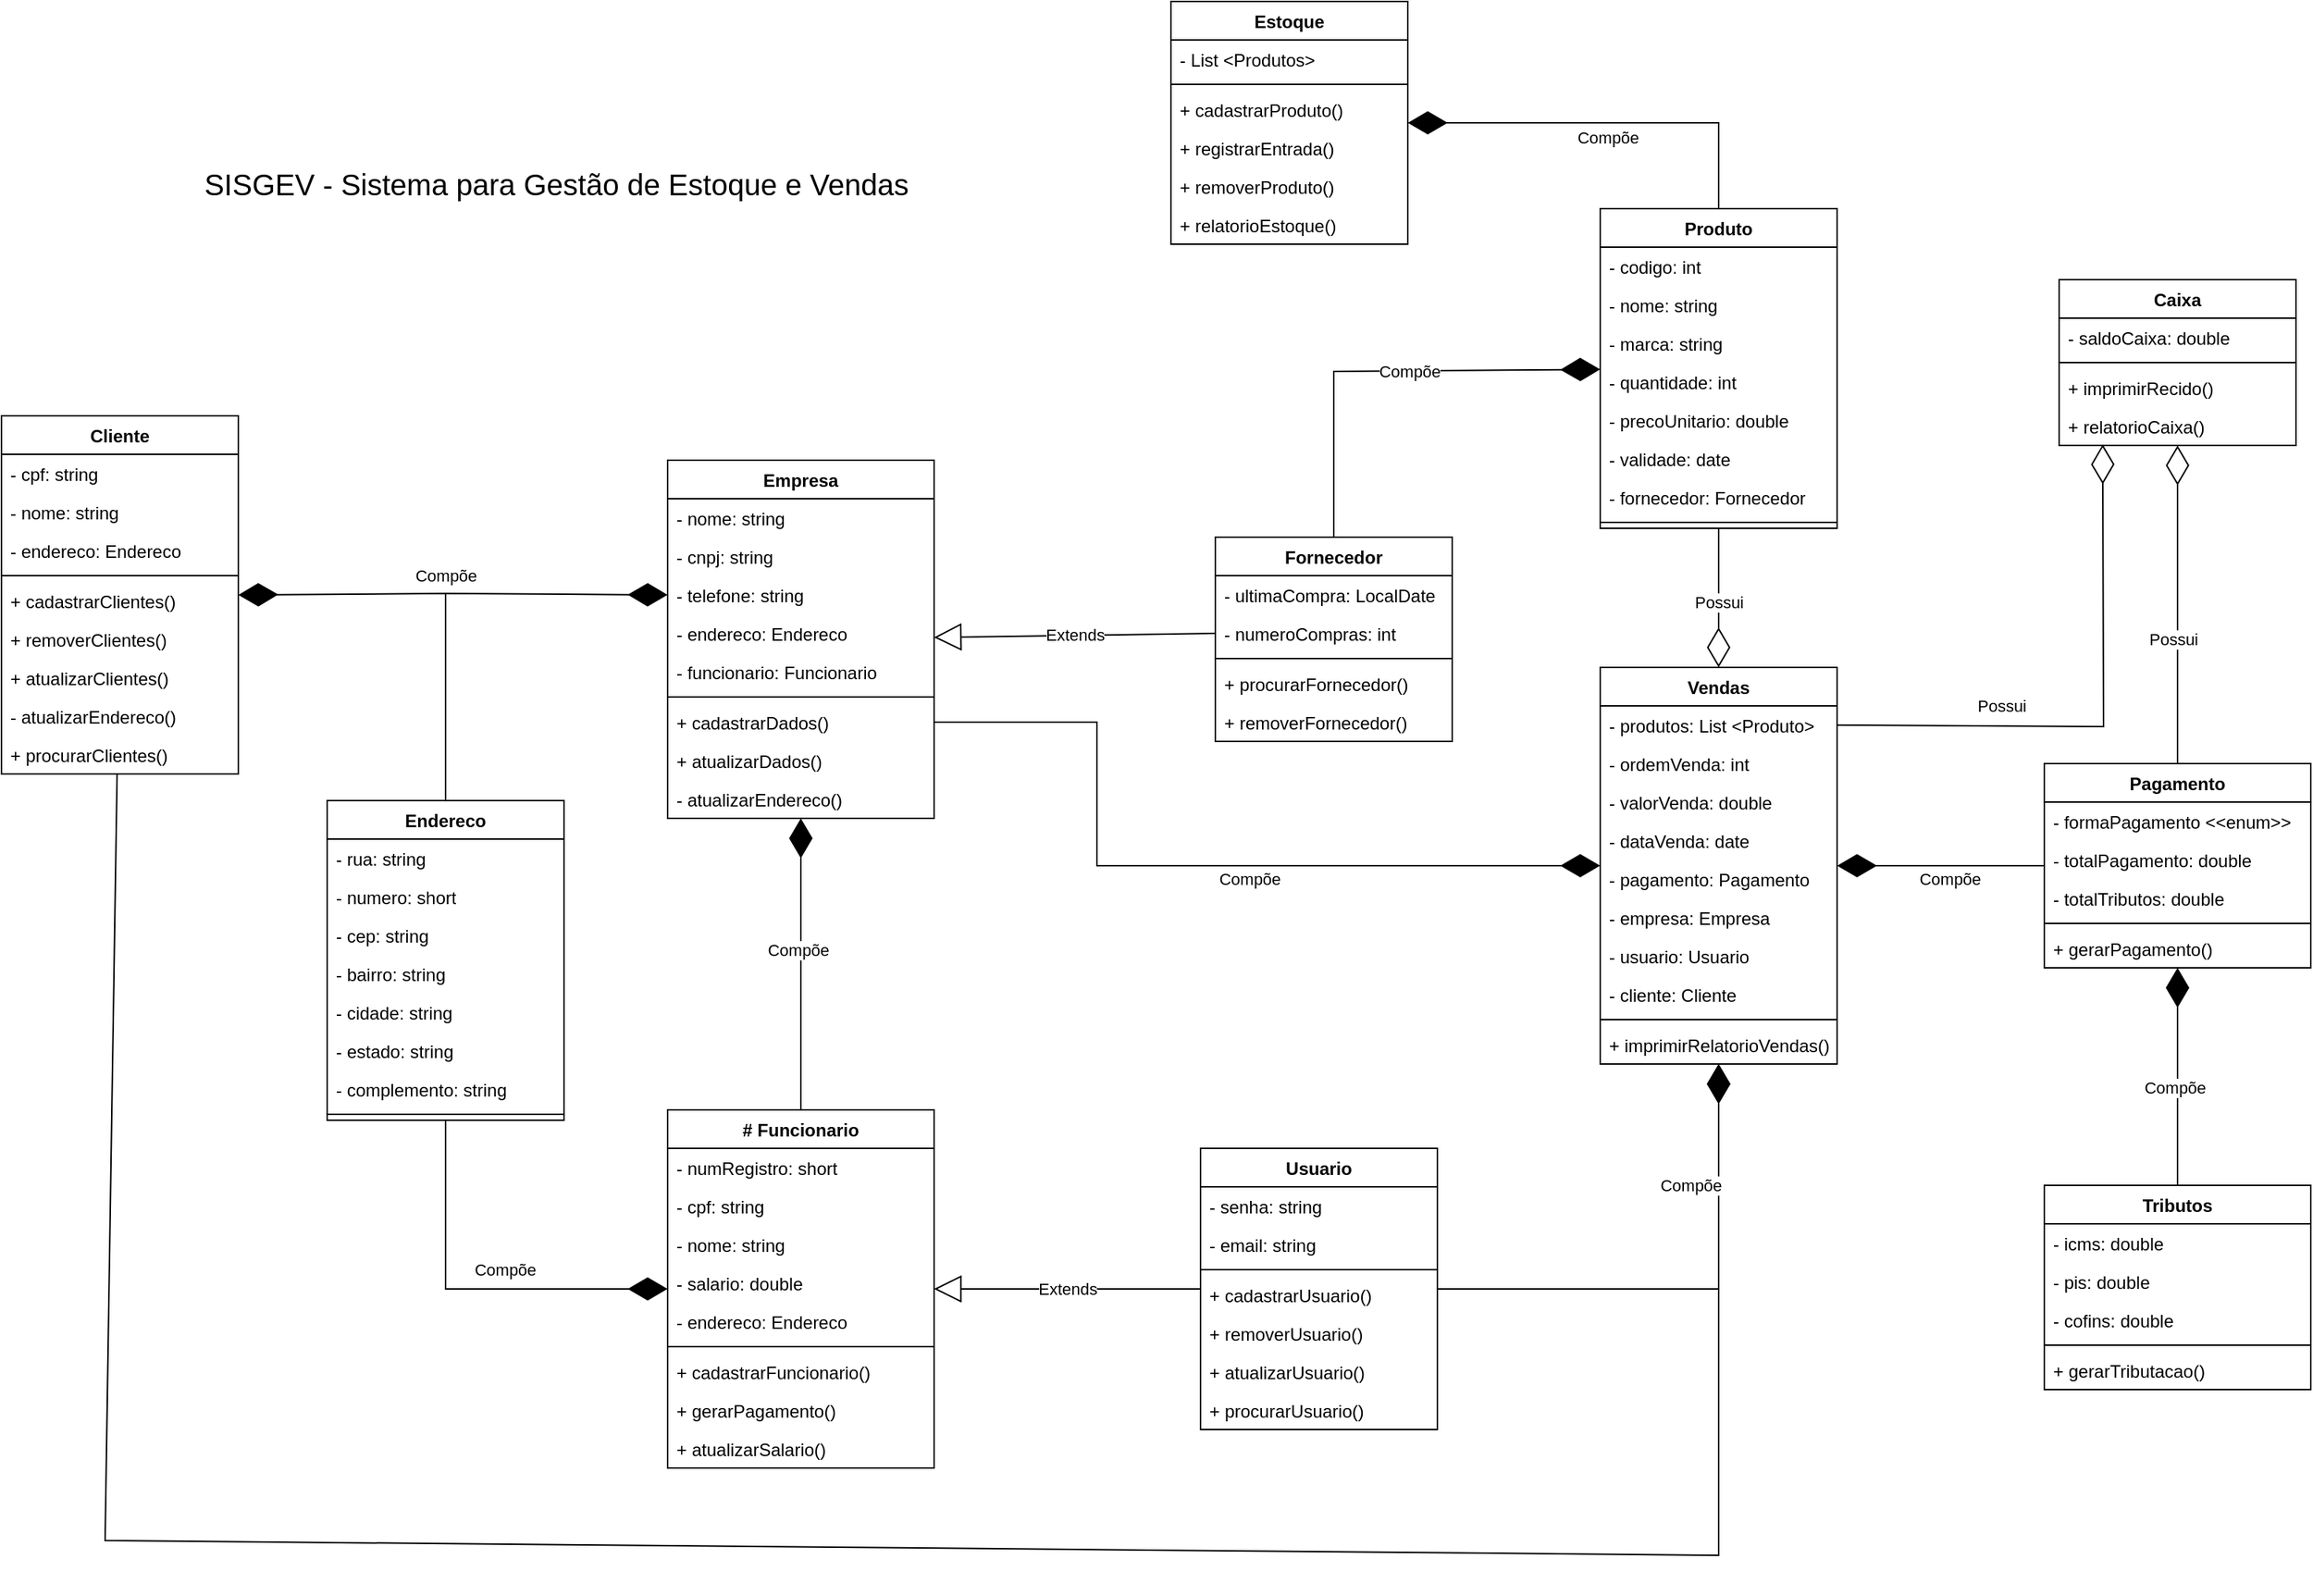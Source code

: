 <mxfile version="24.2.5" type="device">
  <diagram name="Página-1" id="ttXTV0nuph1amWZl_N1X">
    <mxGraphModel dx="2876" dy="1194" grid="1" gridSize="10" guides="1" tooltips="1" connect="1" arrows="1" fold="1" page="1" pageScale="1" pageWidth="827" pageHeight="1169" math="0" shadow="0">
      <root>
        <mxCell id="0" />
        <mxCell id="1" parent="0" />
        <mxCell id="R9EaCqI3CkqfUFcDq09_-9" value="Produto" style="swimlane;fontStyle=1;align=center;verticalAlign=top;childLayout=stackLayout;horizontal=1;startSize=26;horizontalStack=0;resizeParent=1;resizeParentMax=0;resizeLast=0;collapsible=1;marginBottom=0;whiteSpace=wrap;html=1;" parent="1" vertex="1">
          <mxGeometry x="310" y="210" width="160" height="216" as="geometry" />
        </mxCell>
        <mxCell id="R9EaCqI3CkqfUFcDq09_-10" value="- codigo: int" style="text;strokeColor=none;fillColor=none;align=left;verticalAlign=top;spacingLeft=4;spacingRight=4;overflow=hidden;rotatable=0;points=[[0,0.5],[1,0.5]];portConstraint=eastwest;whiteSpace=wrap;html=1;" parent="R9EaCqI3CkqfUFcDq09_-9" vertex="1">
          <mxGeometry y="26" width="160" height="26" as="geometry" />
        </mxCell>
        <mxCell id="R9EaCqI3CkqfUFcDq09_-13" value="- nome: string" style="text;strokeColor=none;fillColor=none;align=left;verticalAlign=top;spacingLeft=4;spacingRight=4;overflow=hidden;rotatable=0;points=[[0,0.5],[1,0.5]];portConstraint=eastwest;whiteSpace=wrap;html=1;" parent="R9EaCqI3CkqfUFcDq09_-9" vertex="1">
          <mxGeometry y="52" width="160" height="26" as="geometry" />
        </mxCell>
        <mxCell id="R9EaCqI3CkqfUFcDq09_-14" value="- marca: string" style="text;strokeColor=none;fillColor=none;align=left;verticalAlign=top;spacingLeft=4;spacingRight=4;overflow=hidden;rotatable=0;points=[[0,0.5],[1,0.5]];portConstraint=eastwest;whiteSpace=wrap;html=1;" parent="R9EaCqI3CkqfUFcDq09_-9" vertex="1">
          <mxGeometry y="78" width="160" height="26" as="geometry" />
        </mxCell>
        <mxCell id="R9EaCqI3CkqfUFcDq09_-15" value="- quantidade: int" style="text;strokeColor=none;fillColor=none;align=left;verticalAlign=top;spacingLeft=4;spacingRight=4;overflow=hidden;rotatable=0;points=[[0,0.5],[1,0.5]];portConstraint=eastwest;whiteSpace=wrap;html=1;" parent="R9EaCqI3CkqfUFcDq09_-9" vertex="1">
          <mxGeometry y="104" width="160" height="26" as="geometry" />
        </mxCell>
        <mxCell id="R9EaCqI3CkqfUFcDq09_-16" value="- precoUnitario: double" style="text;strokeColor=none;fillColor=none;align=left;verticalAlign=top;spacingLeft=4;spacingRight=4;overflow=hidden;rotatable=0;points=[[0,0.5],[1,0.5]];portConstraint=eastwest;whiteSpace=wrap;html=1;" parent="R9EaCqI3CkqfUFcDq09_-9" vertex="1">
          <mxGeometry y="130" width="160" height="26" as="geometry" />
        </mxCell>
        <mxCell id="R9EaCqI3CkqfUFcDq09_-17" value="- validade: date" style="text;strokeColor=none;fillColor=none;align=left;verticalAlign=top;spacingLeft=4;spacingRight=4;overflow=hidden;rotatable=0;points=[[0,0.5],[1,0.5]];portConstraint=eastwest;whiteSpace=wrap;html=1;" parent="R9EaCqI3CkqfUFcDq09_-9" vertex="1">
          <mxGeometry y="156" width="160" height="26" as="geometry" />
        </mxCell>
        <mxCell id="wmjHUuSEua3p-m9nZobe-53" value="- fornecedor: Fornecedor" style="text;strokeColor=none;fillColor=none;align=left;verticalAlign=top;spacingLeft=4;spacingRight=4;overflow=hidden;rotatable=0;points=[[0,0.5],[1,0.5]];portConstraint=eastwest;whiteSpace=wrap;html=1;" vertex="1" parent="R9EaCqI3CkqfUFcDq09_-9">
          <mxGeometry y="182" width="160" height="26" as="geometry" />
        </mxCell>
        <mxCell id="R9EaCqI3CkqfUFcDq09_-11" value="" style="line;strokeWidth=1;fillColor=none;align=left;verticalAlign=middle;spacingTop=-1;spacingLeft=3;spacingRight=3;rotatable=0;labelPosition=right;points=[];portConstraint=eastwest;strokeColor=inherit;" parent="R9EaCqI3CkqfUFcDq09_-9" vertex="1">
          <mxGeometry y="208" width="160" height="8" as="geometry" />
        </mxCell>
        <mxCell id="R9EaCqI3CkqfUFcDq09_-18" value="Estoque" style="swimlane;fontStyle=1;align=center;verticalAlign=top;childLayout=stackLayout;horizontal=1;startSize=26;horizontalStack=0;resizeParent=1;resizeParentMax=0;resizeLast=0;collapsible=1;marginBottom=0;whiteSpace=wrap;html=1;" parent="1" vertex="1">
          <mxGeometry x="20" y="70" width="160" height="164" as="geometry" />
        </mxCell>
        <mxCell id="R9EaCqI3CkqfUFcDq09_-19" value="- List &amp;lt;Produtos&amp;gt;" style="text;strokeColor=none;fillColor=none;align=left;verticalAlign=top;spacingLeft=4;spacingRight=4;overflow=hidden;rotatable=0;points=[[0,0.5],[1,0.5]];portConstraint=eastwest;whiteSpace=wrap;html=1;" parent="R9EaCqI3CkqfUFcDq09_-18" vertex="1">
          <mxGeometry y="26" width="160" height="26" as="geometry" />
        </mxCell>
        <mxCell id="R9EaCqI3CkqfUFcDq09_-25" value="" style="line;strokeWidth=1;fillColor=none;align=left;verticalAlign=middle;spacingTop=-1;spacingLeft=3;spacingRight=3;rotatable=0;labelPosition=right;points=[];portConstraint=eastwest;strokeColor=inherit;" parent="R9EaCqI3CkqfUFcDq09_-18" vertex="1">
          <mxGeometry y="52" width="160" height="8" as="geometry" />
        </mxCell>
        <mxCell id="R9EaCqI3CkqfUFcDq09_-26" value="+ cadastrarProduto()" style="text;strokeColor=none;fillColor=none;align=left;verticalAlign=top;spacingLeft=4;spacingRight=4;overflow=hidden;rotatable=0;points=[[0,0.5],[1,0.5]];portConstraint=eastwest;whiteSpace=wrap;html=1;" parent="R9EaCqI3CkqfUFcDq09_-18" vertex="1">
          <mxGeometry y="60" width="160" height="26" as="geometry" />
        </mxCell>
        <mxCell id="wmjHUuSEua3p-m9nZobe-50" value="+ registrarEntrada()" style="text;strokeColor=none;fillColor=none;align=left;verticalAlign=top;spacingLeft=4;spacingRight=4;overflow=hidden;rotatable=0;points=[[0,0.5],[1,0.5]];portConstraint=eastwest;whiteSpace=wrap;html=1;" vertex="1" parent="R9EaCqI3CkqfUFcDq09_-18">
          <mxGeometry y="86" width="160" height="26" as="geometry" />
        </mxCell>
        <mxCell id="R9EaCqI3CkqfUFcDq09_-28" value="+ removerProduto()" style="text;strokeColor=none;fillColor=none;align=left;verticalAlign=top;spacingLeft=4;spacingRight=4;overflow=hidden;rotatable=0;points=[[0,0.5],[1,0.5]];portConstraint=eastwest;whiteSpace=wrap;html=1;" parent="R9EaCqI3CkqfUFcDq09_-18" vertex="1">
          <mxGeometry y="112" width="160" height="26" as="geometry" />
        </mxCell>
        <mxCell id="R9EaCqI3CkqfUFcDq09_-29" value="+ relatorioEstoque()" style="text;strokeColor=none;fillColor=none;align=left;verticalAlign=top;spacingLeft=4;spacingRight=4;overflow=hidden;rotatable=0;points=[[0,0.5],[1,0.5]];portConstraint=eastwest;whiteSpace=wrap;html=1;" parent="R9EaCqI3CkqfUFcDq09_-18" vertex="1">
          <mxGeometry y="138" width="160" height="26" as="geometry" />
        </mxCell>
        <mxCell id="R9EaCqI3CkqfUFcDq09_-30" value="Vendas" style="swimlane;fontStyle=1;align=center;verticalAlign=top;childLayout=stackLayout;horizontal=1;startSize=26;horizontalStack=0;resizeParent=1;resizeParentMax=0;resizeLast=0;collapsible=1;marginBottom=0;whiteSpace=wrap;html=1;" parent="1" vertex="1">
          <mxGeometry x="310" y="520" width="160" height="268" as="geometry">
            <mxRectangle x="380" y="400" width="80" height="30" as="alternateBounds" />
          </mxGeometry>
        </mxCell>
        <mxCell id="R9EaCqI3CkqfUFcDq09_-32" value="- produtos: List &amp;lt;Produto&amp;gt;&amp;nbsp;" style="text;strokeColor=none;fillColor=none;align=left;verticalAlign=top;spacingLeft=4;spacingRight=4;overflow=hidden;rotatable=0;points=[[0,0.5],[1,0.5]];portConstraint=eastwest;whiteSpace=wrap;html=1;" parent="R9EaCqI3CkqfUFcDq09_-30" vertex="1">
          <mxGeometry y="26" width="160" height="26" as="geometry" />
        </mxCell>
        <mxCell id="R9EaCqI3CkqfUFcDq09_-33" value="- ordemVenda: int" style="text;strokeColor=none;fillColor=none;align=left;verticalAlign=top;spacingLeft=4;spacingRight=4;overflow=hidden;rotatable=0;points=[[0,0.5],[1,0.5]];portConstraint=eastwest;whiteSpace=wrap;html=1;" parent="R9EaCqI3CkqfUFcDq09_-30" vertex="1">
          <mxGeometry y="52" width="160" height="26" as="geometry" />
        </mxCell>
        <mxCell id="R9EaCqI3CkqfUFcDq09_-106" value="- valorVenda: double" style="text;strokeColor=none;fillColor=none;align=left;verticalAlign=top;spacingLeft=4;spacingRight=4;overflow=hidden;rotatable=0;points=[[0,0.5],[1,0.5]];portConstraint=eastwest;whiteSpace=wrap;html=1;" parent="R9EaCqI3CkqfUFcDq09_-30" vertex="1">
          <mxGeometry y="78" width="160" height="26" as="geometry" />
        </mxCell>
        <mxCell id="R9EaCqI3CkqfUFcDq09_-107" value="- dataVenda: date" style="text;strokeColor=none;fillColor=none;align=left;verticalAlign=top;spacingLeft=4;spacingRight=4;overflow=hidden;rotatable=0;points=[[0,0.5],[1,0.5]];portConstraint=eastwest;whiteSpace=wrap;html=1;" parent="R9EaCqI3CkqfUFcDq09_-30" vertex="1">
          <mxGeometry y="104" width="160" height="26" as="geometry" />
        </mxCell>
        <mxCell id="R9EaCqI3CkqfUFcDq09_-102" value="- pagamento: Pagamento" style="text;strokeColor=none;fillColor=none;align=left;verticalAlign=top;spacingLeft=4;spacingRight=4;overflow=hidden;rotatable=0;points=[[0,0.5],[1,0.5]];portConstraint=eastwest;whiteSpace=wrap;html=1;" parent="R9EaCqI3CkqfUFcDq09_-30" vertex="1">
          <mxGeometry y="130" width="160" height="26" as="geometry" />
        </mxCell>
        <mxCell id="R9EaCqI3CkqfUFcDq09_-103" value="- empresa: Empresa" style="text;strokeColor=none;fillColor=none;align=left;verticalAlign=top;spacingLeft=4;spacingRight=4;overflow=hidden;rotatable=0;points=[[0,0.5],[1,0.5]];portConstraint=eastwest;whiteSpace=wrap;html=1;" parent="R9EaCqI3CkqfUFcDq09_-30" vertex="1">
          <mxGeometry y="156" width="160" height="26" as="geometry" />
        </mxCell>
        <mxCell id="R9EaCqI3CkqfUFcDq09_-105" value="- usuario: Usuario" style="text;strokeColor=none;fillColor=none;align=left;verticalAlign=top;spacingLeft=4;spacingRight=4;overflow=hidden;rotatable=0;points=[[0,0.5],[1,0.5]];portConstraint=eastwest;whiteSpace=wrap;html=1;" parent="R9EaCqI3CkqfUFcDq09_-30" vertex="1">
          <mxGeometry y="182" width="160" height="26" as="geometry" />
        </mxCell>
        <mxCell id="wmjHUuSEua3p-m9nZobe-69" value="- cliente: Cliente" style="text;strokeColor=none;fillColor=none;align=left;verticalAlign=top;spacingLeft=4;spacingRight=4;overflow=hidden;rotatable=0;points=[[0,0.5],[1,0.5]];portConstraint=eastwest;whiteSpace=wrap;html=1;" vertex="1" parent="R9EaCqI3CkqfUFcDq09_-30">
          <mxGeometry y="208" width="160" height="26" as="geometry" />
        </mxCell>
        <mxCell id="R9EaCqI3CkqfUFcDq09_-37" value="" style="line;strokeWidth=1;fillColor=none;align=left;verticalAlign=middle;spacingTop=-1;spacingLeft=3;spacingRight=3;rotatable=0;labelPosition=right;points=[];portConstraint=eastwest;strokeColor=inherit;" parent="R9EaCqI3CkqfUFcDq09_-30" vertex="1">
          <mxGeometry y="234" width="160" height="8" as="geometry" />
        </mxCell>
        <mxCell id="R9EaCqI3CkqfUFcDq09_-101" value="+ imprimirRelatorioVendas()" style="text;strokeColor=none;fillColor=none;align=left;verticalAlign=top;spacingLeft=4;spacingRight=4;overflow=hidden;rotatable=0;points=[[0,0.5],[1,0.5]];portConstraint=eastwest;whiteSpace=wrap;html=1;" parent="R9EaCqI3CkqfUFcDq09_-30" vertex="1">
          <mxGeometry y="242" width="160" height="26" as="geometry" />
        </mxCell>
        <mxCell id="R9EaCqI3CkqfUFcDq09_-38" value="Usuario" style="swimlane;fontStyle=1;align=center;verticalAlign=top;childLayout=stackLayout;horizontal=1;startSize=26;horizontalStack=0;resizeParent=1;resizeParentMax=0;resizeLast=0;collapsible=1;marginBottom=0;whiteSpace=wrap;html=1;" parent="1" vertex="1">
          <mxGeometry x="40" y="845" width="160" height="190" as="geometry" />
        </mxCell>
        <mxCell id="R9EaCqI3CkqfUFcDq09_-41" value="- senha: string" style="text;strokeColor=none;fillColor=none;align=left;verticalAlign=top;spacingLeft=4;spacingRight=4;overflow=hidden;rotatable=0;points=[[0,0.5],[1,0.5]];portConstraint=eastwest;whiteSpace=wrap;html=1;" parent="R9EaCqI3CkqfUFcDq09_-38" vertex="1">
          <mxGeometry y="26" width="160" height="26" as="geometry" />
        </mxCell>
        <mxCell id="R9EaCqI3CkqfUFcDq09_-42" value="- email: string" style="text;strokeColor=none;fillColor=none;align=left;verticalAlign=top;spacingLeft=4;spacingRight=4;overflow=hidden;rotatable=0;points=[[0,0.5],[1,0.5]];portConstraint=eastwest;whiteSpace=wrap;html=1;" parent="R9EaCqI3CkqfUFcDq09_-38" vertex="1">
          <mxGeometry y="52" width="160" height="26" as="geometry" />
        </mxCell>
        <mxCell id="R9EaCqI3CkqfUFcDq09_-45" value="" style="line;strokeWidth=1;fillColor=none;align=left;verticalAlign=middle;spacingTop=-1;spacingLeft=3;spacingRight=3;rotatable=0;labelPosition=right;points=[];portConstraint=eastwest;strokeColor=inherit;" parent="R9EaCqI3CkqfUFcDq09_-38" vertex="1">
          <mxGeometry y="78" width="160" height="8" as="geometry" />
        </mxCell>
        <mxCell id="R9EaCqI3CkqfUFcDq09_-44" value="+ cadastrarUsuario()" style="text;strokeColor=none;fillColor=none;align=left;verticalAlign=top;spacingLeft=4;spacingRight=4;overflow=hidden;rotatable=0;points=[[0,0.5],[1,0.5]];portConstraint=eastwest;whiteSpace=wrap;html=1;" parent="R9EaCqI3CkqfUFcDq09_-38" vertex="1">
          <mxGeometry y="86" width="160" height="26" as="geometry" />
        </mxCell>
        <mxCell id="R9EaCqI3CkqfUFcDq09_-47" value="+ removerUsuario()" style="text;strokeColor=none;fillColor=none;align=left;verticalAlign=top;spacingLeft=4;spacingRight=4;overflow=hidden;rotatable=0;points=[[0,0.5],[1,0.5]];portConstraint=eastwest;whiteSpace=wrap;html=1;" parent="R9EaCqI3CkqfUFcDq09_-38" vertex="1">
          <mxGeometry y="112" width="160" height="26" as="geometry" />
        </mxCell>
        <mxCell id="wmjHUuSEua3p-m9nZobe-1" value="+ atualizarUsuario()" style="text;strokeColor=none;fillColor=none;align=left;verticalAlign=top;spacingLeft=4;spacingRight=4;overflow=hidden;rotatable=0;points=[[0,0.5],[1,0.5]];portConstraint=eastwest;whiteSpace=wrap;html=1;" vertex="1" parent="R9EaCqI3CkqfUFcDq09_-38">
          <mxGeometry y="138" width="160" height="26" as="geometry" />
        </mxCell>
        <mxCell id="wmjHUuSEua3p-m9nZobe-2" value="+ procurarUsuario()" style="text;strokeColor=none;fillColor=none;align=left;verticalAlign=top;spacingLeft=4;spacingRight=4;overflow=hidden;rotatable=0;points=[[0,0.5],[1,0.5]];portConstraint=eastwest;whiteSpace=wrap;html=1;" vertex="1" parent="R9EaCqI3CkqfUFcDq09_-38">
          <mxGeometry y="164" width="160" height="26" as="geometry" />
        </mxCell>
        <mxCell id="R9EaCqI3CkqfUFcDq09_-48" value="Caixa" style="swimlane;fontStyle=1;align=center;verticalAlign=top;childLayout=stackLayout;horizontal=1;startSize=26;horizontalStack=0;resizeParent=1;resizeParentMax=0;resizeLast=0;collapsible=1;marginBottom=0;whiteSpace=wrap;html=1;" parent="1" vertex="1">
          <mxGeometry x="620" y="258" width="160" height="112" as="geometry" />
        </mxCell>
        <mxCell id="R9EaCqI3CkqfUFcDq09_-49" value="- saldoCaixa: double" style="text;strokeColor=none;fillColor=none;align=left;verticalAlign=top;spacingLeft=4;spacingRight=4;overflow=hidden;rotatable=0;points=[[0,0.5],[1,0.5]];portConstraint=eastwest;whiteSpace=wrap;html=1;" parent="R9EaCqI3CkqfUFcDq09_-48" vertex="1">
          <mxGeometry y="26" width="160" height="26" as="geometry" />
        </mxCell>
        <mxCell id="R9EaCqI3CkqfUFcDq09_-53" value="" style="line;strokeWidth=1;fillColor=none;align=left;verticalAlign=middle;spacingTop=-1;spacingLeft=3;spacingRight=3;rotatable=0;labelPosition=right;points=[];portConstraint=eastwest;strokeColor=inherit;" parent="R9EaCqI3CkqfUFcDq09_-48" vertex="1">
          <mxGeometry y="52" width="160" height="8" as="geometry" />
        </mxCell>
        <mxCell id="R9EaCqI3CkqfUFcDq09_-100" value="+ imprimirRecido()" style="text;strokeColor=none;fillColor=none;align=left;verticalAlign=top;spacingLeft=4;spacingRight=4;overflow=hidden;rotatable=0;points=[[0,0.5],[1,0.5]];portConstraint=eastwest;whiteSpace=wrap;html=1;" parent="R9EaCqI3CkqfUFcDq09_-48" vertex="1">
          <mxGeometry y="60" width="160" height="26" as="geometry" />
        </mxCell>
        <mxCell id="R9EaCqI3CkqfUFcDq09_-54" value="+ relatorioCaixa()" style="text;strokeColor=none;fillColor=none;align=left;verticalAlign=top;spacingLeft=4;spacingRight=4;overflow=hidden;rotatable=0;points=[[0,0.5],[1,0.5]];portConstraint=eastwest;whiteSpace=wrap;html=1;" parent="R9EaCqI3CkqfUFcDq09_-48" vertex="1">
          <mxGeometry y="86" width="160" height="26" as="geometry" />
        </mxCell>
        <mxCell id="R9EaCqI3CkqfUFcDq09_-56" value="Empresa" style="swimlane;fontStyle=1;align=center;verticalAlign=top;childLayout=stackLayout;horizontal=1;startSize=26;horizontalStack=0;resizeParent=1;resizeParentMax=0;resizeLast=0;collapsible=1;marginBottom=0;whiteSpace=wrap;html=1;" parent="1" vertex="1">
          <mxGeometry x="-320" y="380" width="180" height="242" as="geometry" />
        </mxCell>
        <mxCell id="wmjHUuSEua3p-m9nZobe-8" value="- nome: string" style="text;strokeColor=none;fillColor=none;align=left;verticalAlign=top;spacingLeft=4;spacingRight=4;overflow=hidden;rotatable=0;points=[[0,0.5],[1,0.5]];portConstraint=eastwest;whiteSpace=wrap;html=1;" vertex="1" parent="R9EaCqI3CkqfUFcDq09_-56">
          <mxGeometry y="26" width="180" height="26" as="geometry" />
        </mxCell>
        <mxCell id="R9EaCqI3CkqfUFcDq09_-57" value="- cnpj: string" style="text;strokeColor=none;fillColor=none;align=left;verticalAlign=top;spacingLeft=4;spacingRight=4;overflow=hidden;rotatable=0;points=[[0,0.5],[1,0.5]];portConstraint=eastwest;whiteSpace=wrap;html=1;" parent="R9EaCqI3CkqfUFcDq09_-56" vertex="1">
          <mxGeometry y="52" width="180" height="26" as="geometry" />
        </mxCell>
        <mxCell id="R9EaCqI3CkqfUFcDq09_-61" value="- telefone: string" style="text;strokeColor=none;fillColor=none;align=left;verticalAlign=top;spacingLeft=4;spacingRight=4;overflow=hidden;rotatable=0;points=[[0,0.5],[1,0.5]];portConstraint=eastwest;whiteSpace=wrap;html=1;" parent="R9EaCqI3CkqfUFcDq09_-56" vertex="1">
          <mxGeometry y="78" width="180" height="26" as="geometry" />
        </mxCell>
        <mxCell id="R9EaCqI3CkqfUFcDq09_-62" value="- endereco: Endereco" style="text;strokeColor=none;fillColor=none;align=left;verticalAlign=top;spacingLeft=4;spacingRight=4;overflow=hidden;rotatable=0;points=[[0,0.5],[1,0.5]];portConstraint=eastwest;whiteSpace=wrap;html=1;" parent="R9EaCqI3CkqfUFcDq09_-56" vertex="1">
          <mxGeometry y="104" width="180" height="26" as="geometry" />
        </mxCell>
        <mxCell id="wmjHUuSEua3p-m9nZobe-41" value="- funcionario: Funcionario" style="text;strokeColor=none;fillColor=none;align=left;verticalAlign=top;spacingLeft=4;spacingRight=4;overflow=hidden;rotatable=0;points=[[0,0.5],[1,0.5]];portConstraint=eastwest;whiteSpace=wrap;html=1;" vertex="1" parent="R9EaCqI3CkqfUFcDq09_-56">
          <mxGeometry y="130" width="180" height="26" as="geometry" />
        </mxCell>
        <mxCell id="R9EaCqI3CkqfUFcDq09_-58" value="" style="line;strokeWidth=1;fillColor=none;align=left;verticalAlign=middle;spacingTop=-1;spacingLeft=3;spacingRight=3;rotatable=0;labelPosition=right;points=[];portConstraint=eastwest;strokeColor=inherit;" parent="R9EaCqI3CkqfUFcDq09_-56" vertex="1">
          <mxGeometry y="156" width="180" height="8" as="geometry" />
        </mxCell>
        <mxCell id="wmjHUuSEua3p-m9nZobe-3" value="+ cadastrarDados()" style="text;strokeColor=none;fillColor=none;align=left;verticalAlign=top;spacingLeft=4;spacingRight=4;overflow=hidden;rotatable=0;points=[[0,0.5],[1,0.5]];portConstraint=eastwest;whiteSpace=wrap;html=1;" vertex="1" parent="R9EaCqI3CkqfUFcDq09_-56">
          <mxGeometry y="164" width="180" height="26" as="geometry" />
        </mxCell>
        <mxCell id="wmjHUuSEua3p-m9nZobe-5" value="+ atualizarDados&lt;span style=&quot;background-color: initial;&quot;&gt;()&lt;/span&gt;" style="text;strokeColor=none;fillColor=none;align=left;verticalAlign=top;spacingLeft=4;spacingRight=4;overflow=hidden;rotatable=0;points=[[0,0.5],[1,0.5]];portConstraint=eastwest;whiteSpace=wrap;html=1;" vertex="1" parent="R9EaCqI3CkqfUFcDq09_-56">
          <mxGeometry y="190" width="180" height="26" as="geometry" />
        </mxCell>
        <mxCell id="wmjHUuSEua3p-m9nZobe-21" value="-&lt;span style=&quot;background-color: initial;&quot;&gt;&amp;nbsp;atualizarEndereco()&lt;/span&gt;" style="text;strokeColor=none;fillColor=none;align=left;verticalAlign=top;spacingLeft=4;spacingRight=4;overflow=hidden;rotatable=0;points=[[0,0.5],[1,0.5]];portConstraint=eastwest;whiteSpace=wrap;html=1;" vertex="1" parent="R9EaCqI3CkqfUFcDq09_-56">
          <mxGeometry y="216" width="180" height="26" as="geometry" />
        </mxCell>
        <mxCell id="R9EaCqI3CkqfUFcDq09_-60" value="&lt;div style=&quot;font-size: 20px;&quot;&gt;SISGEV - Sistema para Gestão de Estoque e Vendas&lt;/div&gt;&lt;div style=&quot;font-size: 20px;&quot;&gt;&lt;br style=&quot;font-size: 20px;&quot;&gt;&lt;/div&gt;" style="text;html=1;align=center;verticalAlign=middle;whiteSpace=wrap;rounded=0;fontSize=20;" parent="1" vertex="1">
          <mxGeometry x="-730" y="140" width="670" height="130" as="geometry" />
        </mxCell>
        <mxCell id="R9EaCqI3CkqfUFcDq09_-69" value="Endereco" style="swimlane;fontStyle=1;align=center;verticalAlign=top;childLayout=stackLayout;horizontal=1;startSize=26;horizontalStack=0;resizeParent=1;resizeParentMax=0;resizeLast=0;collapsible=1;marginBottom=0;whiteSpace=wrap;html=1;" parent="1" vertex="1">
          <mxGeometry x="-550" y="610" width="160" height="216" as="geometry">
            <mxRectangle x="380" y="400" width="80" height="30" as="alternateBounds" />
          </mxGeometry>
        </mxCell>
        <mxCell id="R9EaCqI3CkqfUFcDq09_-70" value="- rua: string&amp;nbsp;" style="text;strokeColor=none;fillColor=none;align=left;verticalAlign=top;spacingLeft=4;spacingRight=4;overflow=hidden;rotatable=0;points=[[0,0.5],[1,0.5]];portConstraint=eastwest;whiteSpace=wrap;html=1;" parent="R9EaCqI3CkqfUFcDq09_-69" vertex="1">
          <mxGeometry y="26" width="160" height="26" as="geometry" />
        </mxCell>
        <mxCell id="R9EaCqI3CkqfUFcDq09_-71" value="- numero: short" style="text;strokeColor=none;fillColor=none;align=left;verticalAlign=top;spacingLeft=4;spacingRight=4;overflow=hidden;rotatable=0;points=[[0,0.5],[1,0.5]];portConstraint=eastwest;whiteSpace=wrap;html=1;" parent="R9EaCqI3CkqfUFcDq09_-69" vertex="1">
          <mxGeometry y="52" width="160" height="26" as="geometry" />
        </mxCell>
        <mxCell id="R9EaCqI3CkqfUFcDq09_-72" value="- cep: string" style="text;strokeColor=none;fillColor=none;align=left;verticalAlign=top;spacingLeft=4;spacingRight=4;overflow=hidden;rotatable=0;points=[[0,0.5],[1,0.5]];portConstraint=eastwest;whiteSpace=wrap;html=1;" parent="R9EaCqI3CkqfUFcDq09_-69" vertex="1">
          <mxGeometry y="78" width="160" height="26" as="geometry" />
        </mxCell>
        <mxCell id="R9EaCqI3CkqfUFcDq09_-73" value="- bairro: string" style="text;strokeColor=none;fillColor=none;align=left;verticalAlign=top;spacingLeft=4;spacingRight=4;overflow=hidden;rotatable=0;points=[[0,0.5],[1,0.5]];portConstraint=eastwest;whiteSpace=wrap;html=1;" parent="R9EaCqI3CkqfUFcDq09_-69" vertex="1">
          <mxGeometry y="104" width="160" height="26" as="geometry" />
        </mxCell>
        <mxCell id="R9EaCqI3CkqfUFcDq09_-74" value="- cidade: string" style="text;strokeColor=none;fillColor=none;align=left;verticalAlign=top;spacingLeft=4;spacingRight=4;overflow=hidden;rotatable=0;points=[[0,0.5],[1,0.5]];portConstraint=eastwest;whiteSpace=wrap;html=1;" parent="R9EaCqI3CkqfUFcDq09_-69" vertex="1">
          <mxGeometry y="130" width="160" height="26" as="geometry" />
        </mxCell>
        <mxCell id="R9EaCqI3CkqfUFcDq09_-75" value="- estado: string" style="text;strokeColor=none;fillColor=none;align=left;verticalAlign=top;spacingLeft=4;spacingRight=4;overflow=hidden;rotatable=0;points=[[0,0.5],[1,0.5]];portConstraint=eastwest;whiteSpace=wrap;html=1;" parent="R9EaCqI3CkqfUFcDq09_-69" vertex="1">
          <mxGeometry y="156" width="160" height="26" as="geometry" />
        </mxCell>
        <mxCell id="R9EaCqI3CkqfUFcDq09_-77" value="- complemento: string" style="text;strokeColor=none;fillColor=none;align=left;verticalAlign=top;spacingLeft=4;spacingRight=4;overflow=hidden;rotatable=0;points=[[0,0.5],[1,0.5]];portConstraint=eastwest;whiteSpace=wrap;html=1;" parent="R9EaCqI3CkqfUFcDq09_-69" vertex="1">
          <mxGeometry y="182" width="160" height="26" as="geometry" />
        </mxCell>
        <mxCell id="R9EaCqI3CkqfUFcDq09_-76" value="" style="line;strokeWidth=1;fillColor=none;align=left;verticalAlign=middle;spacingTop=-1;spacingLeft=3;spacingRight=3;rotatable=0;labelPosition=right;points=[];portConstraint=eastwest;strokeColor=inherit;" parent="R9EaCqI3CkqfUFcDq09_-69" vertex="1">
          <mxGeometry y="208" width="160" height="8" as="geometry" />
        </mxCell>
        <mxCell id="R9EaCqI3CkqfUFcDq09_-78" value="Pagamento" style="swimlane;fontStyle=1;align=center;verticalAlign=top;childLayout=stackLayout;horizontal=1;startSize=26;horizontalStack=0;resizeParent=1;resizeParentMax=0;resizeLast=0;collapsible=1;marginBottom=0;whiteSpace=wrap;html=1;" parent="1" vertex="1">
          <mxGeometry x="610" y="585" width="180" height="138" as="geometry" />
        </mxCell>
        <mxCell id="R9EaCqI3CkqfUFcDq09_-79" value="- formaPagamento &amp;lt;&amp;lt;enum&amp;gt;&amp;gt;" style="text;strokeColor=none;fillColor=none;align=left;verticalAlign=top;spacingLeft=4;spacingRight=4;overflow=hidden;rotatable=0;points=[[0,0.5],[1,0.5]];portConstraint=eastwest;whiteSpace=wrap;html=1;" parent="R9EaCqI3CkqfUFcDq09_-78" vertex="1">
          <mxGeometry y="26" width="180" height="26" as="geometry" />
        </mxCell>
        <mxCell id="wmjHUuSEua3p-m9nZobe-61" value="- totalPagamento: double" style="text;strokeColor=none;fillColor=none;align=left;verticalAlign=top;spacingLeft=4;spacingRight=4;overflow=hidden;rotatable=0;points=[[0,0.5],[1,0.5]];portConstraint=eastwest;whiteSpace=wrap;html=1;" vertex="1" parent="R9EaCqI3CkqfUFcDq09_-78">
          <mxGeometry y="52" width="180" height="26" as="geometry" />
        </mxCell>
        <mxCell id="wmjHUuSEua3p-m9nZobe-62" value="- totalTributos: double" style="text;strokeColor=none;fillColor=none;align=left;verticalAlign=top;spacingLeft=4;spacingRight=4;overflow=hidden;rotatable=0;points=[[0,0.5],[1,0.5]];portConstraint=eastwest;whiteSpace=wrap;html=1;" vertex="1" parent="R9EaCqI3CkqfUFcDq09_-78">
          <mxGeometry y="78" width="180" height="26" as="geometry" />
        </mxCell>
        <mxCell id="R9EaCqI3CkqfUFcDq09_-80" value="" style="line;strokeWidth=1;fillColor=none;align=left;verticalAlign=middle;spacingTop=-1;spacingLeft=3;spacingRight=3;rotatable=0;labelPosition=right;points=[];portConstraint=eastwest;strokeColor=inherit;" parent="R9EaCqI3CkqfUFcDq09_-78" vertex="1">
          <mxGeometry y="104" width="180" height="8" as="geometry" />
        </mxCell>
        <mxCell id="R9EaCqI3CkqfUFcDq09_-82" value="+ gerarPagamento()" style="text;strokeColor=none;fillColor=none;align=left;verticalAlign=top;spacingLeft=4;spacingRight=4;overflow=hidden;rotatable=0;points=[[0,0.5],[1,0.5]];portConstraint=eastwest;whiteSpace=wrap;html=1;" parent="R9EaCqI3CkqfUFcDq09_-78" vertex="1">
          <mxGeometry y="112" width="180" height="26" as="geometry" />
        </mxCell>
        <mxCell id="R9EaCqI3CkqfUFcDq09_-83" value="Fornecedor" style="swimlane;fontStyle=1;align=center;verticalAlign=top;childLayout=stackLayout;horizontal=1;startSize=26;horizontalStack=0;resizeParent=1;resizeParentMax=0;resizeLast=0;collapsible=1;marginBottom=0;whiteSpace=wrap;html=1;" parent="1" vertex="1">
          <mxGeometry x="50" y="432" width="160" height="138" as="geometry" />
        </mxCell>
        <mxCell id="R9EaCqI3CkqfUFcDq09_-86" value="- ultimaCompra: LocalDate" style="text;strokeColor=none;fillColor=none;align=left;verticalAlign=top;spacingLeft=4;spacingRight=4;overflow=hidden;rotatable=0;points=[[0,0.5],[1,0.5]];portConstraint=eastwest;whiteSpace=wrap;html=1;" parent="R9EaCqI3CkqfUFcDq09_-83" vertex="1">
          <mxGeometry y="26" width="160" height="26" as="geometry" />
        </mxCell>
        <mxCell id="wmjHUuSEua3p-m9nZobe-16" value="- numeroCompras: int" style="text;strokeColor=none;fillColor=none;align=left;verticalAlign=top;spacingLeft=4;spacingRight=4;overflow=hidden;rotatable=0;points=[[0,0.5],[1,0.5]];portConstraint=eastwest;whiteSpace=wrap;html=1;" vertex="1" parent="R9EaCqI3CkqfUFcDq09_-83">
          <mxGeometry y="52" width="160" height="26" as="geometry" />
        </mxCell>
        <mxCell id="R9EaCqI3CkqfUFcDq09_-87" value="" style="line;strokeWidth=1;fillColor=none;align=left;verticalAlign=middle;spacingTop=-1;spacingLeft=3;spacingRight=3;rotatable=0;labelPosition=right;points=[];portConstraint=eastwest;strokeColor=inherit;" parent="R9EaCqI3CkqfUFcDq09_-83" vertex="1">
          <mxGeometry y="78" width="160" height="8" as="geometry" />
        </mxCell>
        <mxCell id="wmjHUuSEua3p-m9nZobe-6" value="+ procurarFornecedor()" style="text;strokeColor=none;fillColor=none;align=left;verticalAlign=top;spacingLeft=4;spacingRight=4;overflow=hidden;rotatable=0;points=[[0,0.5],[1,0.5]];portConstraint=eastwest;whiteSpace=wrap;html=1;" vertex="1" parent="R9EaCqI3CkqfUFcDq09_-83">
          <mxGeometry y="86" width="160" height="26" as="geometry" />
        </mxCell>
        <mxCell id="wmjHUuSEua3p-m9nZobe-4" value="+ removerFornecedor()" style="text;strokeColor=none;fillColor=none;align=left;verticalAlign=top;spacingLeft=4;spacingRight=4;overflow=hidden;rotatable=0;points=[[0,0.5],[1,0.5]];portConstraint=eastwest;whiteSpace=wrap;html=1;" vertex="1" parent="R9EaCqI3CkqfUFcDq09_-83">
          <mxGeometry y="112" width="160" height="26" as="geometry" />
        </mxCell>
        <mxCell id="R9EaCqI3CkqfUFcDq09_-94" value="Tributos" style="swimlane;fontStyle=1;align=center;verticalAlign=top;childLayout=stackLayout;horizontal=1;startSize=26;horizontalStack=0;resizeParent=1;resizeParentMax=0;resizeLast=0;collapsible=1;marginBottom=0;whiteSpace=wrap;html=1;" parent="1" vertex="1">
          <mxGeometry x="610" y="870" width="180" height="138" as="geometry" />
        </mxCell>
        <mxCell id="R9EaCqI3CkqfUFcDq09_-95" value="- icms: double" style="text;strokeColor=none;fillColor=none;align=left;verticalAlign=top;spacingLeft=4;spacingRight=4;overflow=hidden;rotatable=0;points=[[0,0.5],[1,0.5]];portConstraint=eastwest;whiteSpace=wrap;html=1;" parent="R9EaCqI3CkqfUFcDq09_-94" vertex="1">
          <mxGeometry y="26" width="180" height="26" as="geometry" />
        </mxCell>
        <mxCell id="R9EaCqI3CkqfUFcDq09_-98" value="- pis: double" style="text;strokeColor=none;fillColor=none;align=left;verticalAlign=top;spacingLeft=4;spacingRight=4;overflow=hidden;rotatable=0;points=[[0,0.5],[1,0.5]];portConstraint=eastwest;whiteSpace=wrap;html=1;" parent="R9EaCqI3CkqfUFcDq09_-94" vertex="1">
          <mxGeometry y="52" width="180" height="26" as="geometry" />
        </mxCell>
        <mxCell id="R9EaCqI3CkqfUFcDq09_-99" value="- cofins: double" style="text;strokeColor=none;fillColor=none;align=left;verticalAlign=top;spacingLeft=4;spacingRight=4;overflow=hidden;rotatable=0;points=[[0,0.5],[1,0.5]];portConstraint=eastwest;whiteSpace=wrap;html=1;" parent="R9EaCqI3CkqfUFcDq09_-94" vertex="1">
          <mxGeometry y="78" width="180" height="26" as="geometry" />
        </mxCell>
        <mxCell id="R9EaCqI3CkqfUFcDq09_-96" value="" style="line;strokeWidth=1;fillColor=none;align=left;verticalAlign=middle;spacingTop=-1;spacingLeft=3;spacingRight=3;rotatable=0;labelPosition=right;points=[];portConstraint=eastwest;strokeColor=inherit;" parent="R9EaCqI3CkqfUFcDq09_-94" vertex="1">
          <mxGeometry y="104" width="180" height="8" as="geometry" />
        </mxCell>
        <mxCell id="R9EaCqI3CkqfUFcDq09_-97" value="+ gerarTributacao()" style="text;strokeColor=none;fillColor=none;align=left;verticalAlign=top;spacingLeft=4;spacingRight=4;overflow=hidden;rotatable=0;points=[[0,0.5],[1,0.5]];portConstraint=eastwest;whiteSpace=wrap;html=1;" parent="R9EaCqI3CkqfUFcDq09_-94" vertex="1">
          <mxGeometry y="112" width="180" height="26" as="geometry" />
        </mxCell>
        <mxCell id="R9EaCqI3CkqfUFcDq09_-108" value="Cliente" style="swimlane;fontStyle=1;align=center;verticalAlign=top;childLayout=stackLayout;horizontal=1;startSize=26;horizontalStack=0;resizeParent=1;resizeParentMax=0;resizeLast=0;collapsible=1;marginBottom=0;whiteSpace=wrap;html=1;" parent="1" vertex="1">
          <mxGeometry x="-770" y="350" width="160" height="242" as="geometry" />
        </mxCell>
        <mxCell id="R9EaCqI3CkqfUFcDq09_-109" value="- cpf: string" style="text;strokeColor=none;fillColor=none;align=left;verticalAlign=top;spacingLeft=4;spacingRight=4;overflow=hidden;rotatable=0;points=[[0,0.5],[1,0.5]];portConstraint=eastwest;whiteSpace=wrap;html=1;" parent="R9EaCqI3CkqfUFcDq09_-108" vertex="1">
          <mxGeometry y="26" width="160" height="26" as="geometry" />
        </mxCell>
        <mxCell id="R9EaCqI3CkqfUFcDq09_-110" value="- nome: string" style="text;strokeColor=none;fillColor=none;align=left;verticalAlign=top;spacingLeft=4;spacingRight=4;overflow=hidden;rotatable=0;points=[[0,0.5],[1,0.5]];portConstraint=eastwest;whiteSpace=wrap;html=1;" parent="R9EaCqI3CkqfUFcDq09_-108" vertex="1">
          <mxGeometry y="52" width="160" height="26" as="geometry" />
        </mxCell>
        <mxCell id="R9EaCqI3CkqfUFcDq09_-112" value="- endereco: Endereco" style="text;strokeColor=none;fillColor=none;align=left;verticalAlign=top;spacingLeft=4;spacingRight=4;overflow=hidden;rotatable=0;points=[[0,0.5],[1,0.5]];portConstraint=eastwest;whiteSpace=wrap;html=1;" parent="R9EaCqI3CkqfUFcDq09_-108" vertex="1">
          <mxGeometry y="78" width="160" height="26" as="geometry" />
        </mxCell>
        <mxCell id="R9EaCqI3CkqfUFcDq09_-115" value="" style="line;strokeWidth=1;fillColor=none;align=left;verticalAlign=middle;spacingTop=-1;spacingLeft=3;spacingRight=3;rotatable=0;labelPosition=right;points=[];portConstraint=eastwest;strokeColor=inherit;" parent="R9EaCqI3CkqfUFcDq09_-108" vertex="1">
          <mxGeometry y="104" width="160" height="8" as="geometry" />
        </mxCell>
        <mxCell id="R9EaCqI3CkqfUFcDq09_-116" value="+ cadastrarClientes()" style="text;strokeColor=none;fillColor=none;align=left;verticalAlign=top;spacingLeft=4;spacingRight=4;overflow=hidden;rotatable=0;points=[[0,0.5],[1,0.5]];portConstraint=eastwest;whiteSpace=wrap;html=1;" parent="R9EaCqI3CkqfUFcDq09_-108" vertex="1">
          <mxGeometry y="112" width="160" height="26" as="geometry" />
        </mxCell>
        <mxCell id="wmjHUuSEua3p-m9nZobe-17" value="+ removerClientes()" style="text;strokeColor=none;fillColor=none;align=left;verticalAlign=top;spacingLeft=4;spacingRight=4;overflow=hidden;rotatable=0;points=[[0,0.5],[1,0.5]];portConstraint=eastwest;whiteSpace=wrap;html=1;" vertex="1" parent="R9EaCqI3CkqfUFcDq09_-108">
          <mxGeometry y="138" width="160" height="26" as="geometry" />
        </mxCell>
        <mxCell id="wmjHUuSEua3p-m9nZobe-18" value="+ atualizarClientes()" style="text;strokeColor=none;fillColor=none;align=left;verticalAlign=top;spacingLeft=4;spacingRight=4;overflow=hidden;rotatable=0;points=[[0,0.5],[1,0.5]];portConstraint=eastwest;whiteSpace=wrap;html=1;" vertex="1" parent="R9EaCqI3CkqfUFcDq09_-108">
          <mxGeometry y="164" width="160" height="26" as="geometry" />
        </mxCell>
        <mxCell id="wmjHUuSEua3p-m9nZobe-20" value="- atualizarEndereco()" style="text;strokeColor=none;fillColor=none;align=left;verticalAlign=top;spacingLeft=4;spacingRight=4;overflow=hidden;rotatable=0;points=[[0,0.5],[1,0.5]];portConstraint=eastwest;whiteSpace=wrap;html=1;" vertex="1" parent="R9EaCqI3CkqfUFcDq09_-108">
          <mxGeometry y="190" width="160" height="26" as="geometry" />
        </mxCell>
        <mxCell id="wmjHUuSEua3p-m9nZobe-19" value="+ procurarClientes()" style="text;strokeColor=none;fillColor=none;align=left;verticalAlign=top;spacingLeft=4;spacingRight=4;overflow=hidden;rotatable=0;points=[[0,0.5],[1,0.5]];portConstraint=eastwest;whiteSpace=wrap;html=1;" vertex="1" parent="R9EaCqI3CkqfUFcDq09_-108">
          <mxGeometry y="216" width="160" height="26" as="geometry" />
        </mxCell>
        <mxCell id="wmjHUuSEua3p-m9nZobe-11" value="" style="endArrow=diamondThin;endFill=1;endSize=24;html=1;rounded=0;entryX=0;entryY=0.5;entryDx=0;entryDy=0;exitX=0.5;exitY=0;exitDx=0;exitDy=0;" edge="1" parent="1" source="R9EaCqI3CkqfUFcDq09_-69" target="R9EaCqI3CkqfUFcDq09_-61">
          <mxGeometry width="160" relative="1" as="geometry">
            <mxPoint x="-530" y="514" as="sourcePoint" />
            <mxPoint x="-370" y="514" as="targetPoint" />
            <Array as="points">
              <mxPoint x="-470" y="470" />
            </Array>
          </mxGeometry>
        </mxCell>
        <mxCell id="wmjHUuSEua3p-m9nZobe-12" value="Compõe" style="edgeLabel;html=1;align=center;verticalAlign=middle;resizable=0;points=[];" vertex="1" connectable="0" parent="wmjHUuSEua3p-m9nZobe-11">
          <mxGeometry x="-0.022" relative="1" as="geometry">
            <mxPoint x="-2" y="-12" as="offset" />
          </mxGeometry>
        </mxCell>
        <mxCell id="wmjHUuSEua3p-m9nZobe-14" value="" style="endArrow=diamondThin;endFill=1;endSize=24;html=1;rounded=0;entryX=1;entryY=0.5;entryDx=0;entryDy=0;exitX=0.5;exitY=0;exitDx=0;exitDy=0;" edge="1" parent="1" source="R9EaCqI3CkqfUFcDq09_-69" target="R9EaCqI3CkqfUFcDq09_-108">
          <mxGeometry width="160" relative="1" as="geometry">
            <mxPoint x="-460" y="671" as="sourcePoint" />
            <mxPoint x="-310" y="481" as="targetPoint" />
            <Array as="points">
              <mxPoint x="-470" y="470" />
            </Array>
          </mxGeometry>
        </mxCell>
        <mxCell id="wmjHUuSEua3p-m9nZobe-15" value="&lt;div&gt;&lt;br&gt;&lt;/div&gt;&lt;div&gt;&lt;br&gt;&lt;/div&gt;" style="edgeLabel;html=1;align=center;verticalAlign=middle;resizable=0;points=[];" vertex="1" connectable="0" parent="wmjHUuSEua3p-m9nZobe-14">
          <mxGeometry x="-0.022" relative="1" as="geometry">
            <mxPoint as="offset" />
          </mxGeometry>
        </mxCell>
        <mxCell id="wmjHUuSEua3p-m9nZobe-10" value="Extends" style="endArrow=block;endSize=16;endFill=0;html=1;rounded=0;exitX=0;exitY=0.5;exitDx=0;exitDy=0;" edge="1" parent="1" source="wmjHUuSEua3p-m9nZobe-16" target="R9EaCqI3CkqfUFcDq09_-56">
          <mxGeometry width="160" relative="1" as="geometry">
            <mxPoint x="-240" y="609" as="sourcePoint" />
            <mxPoint x="-220" y="620" as="targetPoint" />
          </mxGeometry>
        </mxCell>
        <mxCell id="wmjHUuSEua3p-m9nZobe-23" value="# Funcionario" style="swimlane;fontStyle=1;align=center;verticalAlign=top;childLayout=stackLayout;horizontal=1;startSize=26;horizontalStack=0;resizeParent=1;resizeParentMax=0;resizeLast=0;collapsible=1;marginBottom=0;whiteSpace=wrap;html=1;" vertex="1" parent="1">
          <mxGeometry x="-320" y="819" width="180" height="242" as="geometry">
            <mxRectangle x="40" y="398" width="100" height="30" as="alternateBounds" />
          </mxGeometry>
        </mxCell>
        <mxCell id="R9EaCqI3CkqfUFcDq09_-39" value="- numRegistro: short" style="text;strokeColor=none;fillColor=none;align=left;verticalAlign=top;spacingLeft=4;spacingRight=4;overflow=hidden;rotatable=0;points=[[0,0.5],[1,0.5]];portConstraint=eastwest;whiteSpace=wrap;html=1;" parent="wmjHUuSEua3p-m9nZobe-23" vertex="1">
          <mxGeometry y="26" width="180" height="26" as="geometry" />
        </mxCell>
        <mxCell id="wmjHUuSEua3p-m9nZobe-31" value="- cpf: string" style="text;strokeColor=none;fillColor=none;align=left;verticalAlign=top;spacingLeft=4;spacingRight=4;overflow=hidden;rotatable=0;points=[[0,0.5],[1,0.5]];portConstraint=eastwest;whiteSpace=wrap;html=1;" vertex="1" parent="wmjHUuSEua3p-m9nZobe-23">
          <mxGeometry y="52" width="180" height="26" as="geometry" />
        </mxCell>
        <mxCell id="wmjHUuSEua3p-m9nZobe-24" value="- nome: string" style="text;strokeColor=none;fillColor=none;align=left;verticalAlign=top;spacingLeft=4;spacingRight=4;overflow=hidden;rotatable=0;points=[[0,0.5],[1,0.5]];portConstraint=eastwest;whiteSpace=wrap;html=1;" vertex="1" parent="wmjHUuSEua3p-m9nZobe-23">
          <mxGeometry y="78" width="180" height="26" as="geometry" />
        </mxCell>
        <mxCell id="wmjHUuSEua3p-m9nZobe-49" value="- salario: double" style="text;strokeColor=none;fillColor=none;align=left;verticalAlign=top;spacingLeft=4;spacingRight=4;overflow=hidden;rotatable=0;points=[[0,0.5],[1,0.5]];portConstraint=eastwest;whiteSpace=wrap;html=1;" vertex="1" parent="wmjHUuSEua3p-m9nZobe-23">
          <mxGeometry y="104" width="180" height="26" as="geometry" />
        </mxCell>
        <mxCell id="wmjHUuSEua3p-m9nZobe-32" value="- endereco: Endereco" style="text;strokeColor=none;fillColor=none;align=left;verticalAlign=top;spacingLeft=4;spacingRight=4;overflow=hidden;rotatable=0;points=[[0,0.5],[1,0.5]];portConstraint=eastwest;whiteSpace=wrap;html=1;" vertex="1" parent="wmjHUuSEua3p-m9nZobe-23">
          <mxGeometry y="130" width="180" height="26" as="geometry" />
        </mxCell>
        <mxCell id="wmjHUuSEua3p-m9nZobe-25" value="" style="line;strokeWidth=1;fillColor=none;align=left;verticalAlign=middle;spacingTop=-1;spacingLeft=3;spacingRight=3;rotatable=0;labelPosition=right;points=[];portConstraint=eastwest;strokeColor=inherit;" vertex="1" parent="wmjHUuSEua3p-m9nZobe-23">
          <mxGeometry y="156" width="180" height="8" as="geometry" />
        </mxCell>
        <mxCell id="wmjHUuSEua3p-m9nZobe-26" value="+ cadastrarFuncionario()" style="text;strokeColor=none;fillColor=none;align=left;verticalAlign=top;spacingLeft=4;spacingRight=4;overflow=hidden;rotatable=0;points=[[0,0.5],[1,0.5]];portConstraint=eastwest;whiteSpace=wrap;html=1;" vertex="1" parent="wmjHUuSEua3p-m9nZobe-23">
          <mxGeometry y="164" width="180" height="26" as="geometry" />
        </mxCell>
        <mxCell id="wmjHUuSEua3p-m9nZobe-47" value="+ gerarPagamento()" style="text;strokeColor=none;fillColor=none;align=left;verticalAlign=top;spacingLeft=4;spacingRight=4;overflow=hidden;rotatable=0;points=[[0,0.5],[1,0.5]];portConstraint=eastwest;whiteSpace=wrap;html=1;" vertex="1" parent="wmjHUuSEua3p-m9nZobe-23">
          <mxGeometry y="190" width="180" height="26" as="geometry" />
        </mxCell>
        <mxCell id="wmjHUuSEua3p-m9nZobe-48" value="+ atualizarSalario()" style="text;strokeColor=none;fillColor=none;align=left;verticalAlign=top;spacingLeft=4;spacingRight=4;overflow=hidden;rotatable=0;points=[[0,0.5],[1,0.5]];portConstraint=eastwest;whiteSpace=wrap;html=1;" vertex="1" parent="wmjHUuSEua3p-m9nZobe-23">
          <mxGeometry y="216" width="180" height="26" as="geometry" />
        </mxCell>
        <mxCell id="wmjHUuSEua3p-m9nZobe-28" value="Extends" style="endArrow=block;endSize=16;endFill=0;html=1;rounded=0;" edge="1" parent="1" source="R9EaCqI3CkqfUFcDq09_-38" target="wmjHUuSEua3p-m9nZobe-23">
          <mxGeometry width="160" relative="1" as="geometry">
            <mxPoint x="279.71" y="837" as="sourcePoint" />
            <mxPoint x="120" y="673" as="targetPoint" />
          </mxGeometry>
        </mxCell>
        <mxCell id="wmjHUuSEua3p-m9nZobe-42" value="" style="endArrow=diamondThin;endFill=1;endSize=24;html=1;rounded=0;exitX=0.5;exitY=0;exitDx=0;exitDy=0;" edge="1" parent="1" source="wmjHUuSEua3p-m9nZobe-23" target="R9EaCqI3CkqfUFcDq09_-56">
          <mxGeometry width="160" relative="1" as="geometry">
            <mxPoint x="-460" y="620" as="sourcePoint" />
            <mxPoint x="-310" y="481" as="targetPoint" />
            <Array as="points" />
          </mxGeometry>
        </mxCell>
        <mxCell id="wmjHUuSEua3p-m9nZobe-43" value="Compõe" style="edgeLabel;html=1;align=center;verticalAlign=middle;resizable=0;points=[];" vertex="1" connectable="0" parent="wmjHUuSEua3p-m9nZobe-42">
          <mxGeometry x="-0.022" relative="1" as="geometry">
            <mxPoint x="-2" y="-12" as="offset" />
          </mxGeometry>
        </mxCell>
        <mxCell id="wmjHUuSEua3p-m9nZobe-45" value="" style="endArrow=diamondThin;endFill=1;endSize=24;html=1;rounded=0;" edge="1" parent="1" source="R9EaCqI3CkqfUFcDq09_-69" target="wmjHUuSEua3p-m9nZobe-23">
          <mxGeometry width="160" relative="1" as="geometry">
            <mxPoint x="-580" y="1060" as="sourcePoint" />
            <mxPoint x="-430" y="921" as="targetPoint" />
            <Array as="points">
              <mxPoint x="-470" y="940" />
            </Array>
          </mxGeometry>
        </mxCell>
        <mxCell id="wmjHUuSEua3p-m9nZobe-46" value="Compõe" style="edgeLabel;html=1;align=center;verticalAlign=middle;resizable=0;points=[];" vertex="1" connectable="0" parent="wmjHUuSEua3p-m9nZobe-45">
          <mxGeometry x="-0.022" relative="1" as="geometry">
            <mxPoint x="25" y="-13" as="offset" />
          </mxGeometry>
        </mxCell>
        <mxCell id="wmjHUuSEua3p-m9nZobe-54" value="" style="endArrow=diamondThin;endFill=1;endSize=24;html=1;rounded=0;" edge="1" parent="1" source="R9EaCqI3CkqfUFcDq09_-83" target="R9EaCqI3CkqfUFcDq09_-9">
          <mxGeometry width="160" relative="1" as="geometry">
            <mxPoint x="210" y="380" as="sourcePoint" />
            <mxPoint x="320" y="432" as="targetPoint" />
            <Array as="points">
              <mxPoint x="130" y="320" />
            </Array>
          </mxGeometry>
        </mxCell>
        <mxCell id="wmjHUuSEua3p-m9nZobe-55" value="Compõe" style="edgeLabel;html=1;align=center;verticalAlign=middle;resizable=0;points=[];" vertex="1" connectable="0" parent="wmjHUuSEua3p-m9nZobe-54">
          <mxGeometry x="-0.022" relative="1" as="geometry">
            <mxPoint x="20" as="offset" />
          </mxGeometry>
        </mxCell>
        <mxCell id="wmjHUuSEua3p-m9nZobe-57" value="" style="endArrow=diamondThin;endFill=1;endSize=24;html=1;rounded=0;" edge="1" parent="1" source="R9EaCqI3CkqfUFcDq09_-9" target="R9EaCqI3CkqfUFcDq09_-18">
          <mxGeometry width="160" relative="1" as="geometry">
            <mxPoint x="270" y="173" as="sourcePoint" />
            <mxPoint x="450" y="60" as="targetPoint" />
            <Array as="points">
              <mxPoint x="390" y="152" />
            </Array>
          </mxGeometry>
        </mxCell>
        <mxCell id="wmjHUuSEua3p-m9nZobe-58" value="Compõe" style="edgeLabel;html=1;align=center;verticalAlign=middle;resizable=0;points=[];" vertex="1" connectable="0" parent="wmjHUuSEua3p-m9nZobe-57">
          <mxGeometry x="-0.022" relative="1" as="geometry">
            <mxPoint x="-2" y="10" as="offset" />
          </mxGeometry>
        </mxCell>
        <mxCell id="wmjHUuSEua3p-m9nZobe-59" value="" style="endArrow=diamondThin;endFill=0;endSize=24;html=1;rounded=0;" edge="1" parent="1" source="R9EaCqI3CkqfUFcDq09_-9" target="R9EaCqI3CkqfUFcDq09_-30">
          <mxGeometry width="160" relative="1" as="geometry">
            <mxPoint x="334" y="550" as="sourcePoint" />
            <mxPoint x="494" y="550" as="targetPoint" />
          </mxGeometry>
        </mxCell>
        <mxCell id="wmjHUuSEua3p-m9nZobe-60" value="Possui" style="edgeLabel;html=1;align=center;verticalAlign=middle;resizable=0;points=[];" vertex="1" connectable="0" parent="wmjHUuSEua3p-m9nZobe-59">
          <mxGeometry x="-0.289" y="2" relative="1" as="geometry">
            <mxPoint x="-2" y="16" as="offset" />
          </mxGeometry>
        </mxCell>
        <mxCell id="wmjHUuSEua3p-m9nZobe-63" value="" style="endArrow=diamondThin;endFill=1;endSize=24;html=1;rounded=0;" edge="1" parent="1" source="R9EaCqI3CkqfUFcDq09_-94" target="R9EaCqI3CkqfUFcDq09_-78">
          <mxGeometry width="160" relative="1" as="geometry">
            <mxPoint x="560" y="826" as="sourcePoint" />
            <mxPoint x="560" y="595" as="targetPoint" />
            <Array as="points" />
          </mxGeometry>
        </mxCell>
        <mxCell id="wmjHUuSEua3p-m9nZobe-64" value="Compõe" style="edgeLabel;html=1;align=center;verticalAlign=middle;resizable=0;points=[];" vertex="1" connectable="0" parent="wmjHUuSEua3p-m9nZobe-63">
          <mxGeometry x="-0.022" relative="1" as="geometry">
            <mxPoint x="-2" y="6" as="offset" />
          </mxGeometry>
        </mxCell>
        <mxCell id="wmjHUuSEua3p-m9nZobe-67" value="" style="endArrow=diamondThin;endFill=0;endSize=24;html=1;rounded=0;" edge="1" parent="1" source="R9EaCqI3CkqfUFcDq09_-78" target="R9EaCqI3CkqfUFcDq09_-48">
          <mxGeometry width="160" relative="1" as="geometry">
            <mxPoint x="510" y="530" as="sourcePoint" />
            <mxPoint x="650" y="532" as="targetPoint" />
          </mxGeometry>
        </mxCell>
        <mxCell id="wmjHUuSEua3p-m9nZobe-68" value="Possui" style="edgeLabel;html=1;align=center;verticalAlign=middle;resizable=0;points=[];" vertex="1" connectable="0" parent="wmjHUuSEua3p-m9nZobe-67">
          <mxGeometry x="-0.289" y="2" relative="1" as="geometry">
            <mxPoint x="-1" y="-8" as="offset" />
          </mxGeometry>
        </mxCell>
        <mxCell id="wmjHUuSEua3p-m9nZobe-70" value="" style="endArrow=diamondThin;endFill=1;endSize=24;html=1;rounded=0;" edge="1" parent="1" source="R9EaCqI3CkqfUFcDq09_-108" target="R9EaCqI3CkqfUFcDq09_-30">
          <mxGeometry width="160" relative="1" as="geometry">
            <mxPoint x="-570" y="1030" as="sourcePoint" />
            <mxPoint x="-710" y="891" as="targetPoint" />
            <Array as="points">
              <mxPoint x="-700" y="1110" />
              <mxPoint x="390" y="1120" />
            </Array>
          </mxGeometry>
        </mxCell>
        <mxCell id="wmjHUuSEua3p-m9nZobe-71" value="&lt;div&gt;&lt;br&gt;&lt;/div&gt;&lt;div&gt;&lt;br&gt;&lt;/div&gt;" style="edgeLabel;html=1;align=center;verticalAlign=middle;resizable=0;points=[];" vertex="1" connectable="0" parent="wmjHUuSEua3p-m9nZobe-70">
          <mxGeometry x="-0.022" relative="1" as="geometry">
            <mxPoint y="-34" as="offset" />
          </mxGeometry>
        </mxCell>
        <mxCell id="wmjHUuSEua3p-m9nZobe-72" value="" style="endArrow=diamondThin;endFill=1;endSize=24;html=1;rounded=0;exitX=1;exitY=0.5;exitDx=0;exitDy=0;" edge="1" parent="1" source="wmjHUuSEua3p-m9nZobe-3" target="R9EaCqI3CkqfUFcDq09_-30">
          <mxGeometry width="160" relative="1" as="geometry">
            <mxPoint x="200" y="857" as="sourcePoint" />
            <mxPoint x="200" y="660" as="targetPoint" />
            <Array as="points">
              <mxPoint x="-30" y="557" />
              <mxPoint x="-30" y="654" />
            </Array>
          </mxGeometry>
        </mxCell>
        <mxCell id="wmjHUuSEua3p-m9nZobe-73" value="Compõe" style="edgeLabel;html=1;align=center;verticalAlign=middle;resizable=0;points=[];" vertex="1" connectable="0" parent="wmjHUuSEua3p-m9nZobe-72">
          <mxGeometry x="-0.022" relative="1" as="geometry">
            <mxPoint x="42" y="9" as="offset" />
          </mxGeometry>
        </mxCell>
        <mxCell id="wmjHUuSEua3p-m9nZobe-75" value="" style="endArrow=diamondThin;endFill=1;endSize=24;html=1;rounded=0;" edge="1" parent="1" source="R9EaCqI3CkqfUFcDq09_-38" target="R9EaCqI3CkqfUFcDq09_-30">
          <mxGeometry width="160" relative="1" as="geometry">
            <mxPoint x="270" y="977" as="sourcePoint" />
            <mxPoint x="270" y="780" as="targetPoint" />
            <Array as="points">
              <mxPoint x="390" y="940" />
            </Array>
          </mxGeometry>
        </mxCell>
        <mxCell id="wmjHUuSEua3p-m9nZobe-76" value="Compõe" style="edgeLabel;html=1;align=center;verticalAlign=middle;resizable=0;points=[];" vertex="1" connectable="0" parent="wmjHUuSEua3p-m9nZobe-75">
          <mxGeometry x="-0.022" relative="1" as="geometry">
            <mxPoint x="4" y="-70" as="offset" />
          </mxGeometry>
        </mxCell>
        <mxCell id="wmjHUuSEua3p-m9nZobe-77" value="" style="endArrow=diamondThin;endFill=1;endSize=24;html=1;rounded=0;" edge="1" parent="1" source="R9EaCqI3CkqfUFcDq09_-78" target="R9EaCqI3CkqfUFcDq09_-30">
          <mxGeometry width="160" relative="1" as="geometry">
            <mxPoint x="430" y="902" as="sourcePoint" />
            <mxPoint x="620" y="750" as="targetPoint" />
            <Array as="points" />
          </mxGeometry>
        </mxCell>
        <mxCell id="wmjHUuSEua3p-m9nZobe-78" value="Compõe" style="edgeLabel;html=1;align=center;verticalAlign=middle;resizable=0;points=[];" vertex="1" connectable="0" parent="wmjHUuSEua3p-m9nZobe-77">
          <mxGeometry x="-0.022" relative="1" as="geometry">
            <mxPoint x="4" y="9" as="offset" />
          </mxGeometry>
        </mxCell>
        <mxCell id="wmjHUuSEua3p-m9nZobe-79" value="" style="endArrow=diamondThin;endFill=0;endSize=24;html=1;rounded=0;exitX=1;exitY=0.5;exitDx=0;exitDy=0;entryX=0.184;entryY=0.974;entryDx=0;entryDy=0;entryPerimeter=0;" edge="1" parent="1" source="R9EaCqI3CkqfUFcDq09_-32" target="R9EaCqI3CkqfUFcDq09_-54">
          <mxGeometry width="160" relative="1" as="geometry">
            <mxPoint x="580" y="608.5" as="sourcePoint" />
            <mxPoint x="650" y="390" as="targetPoint" />
            <Array as="points">
              <mxPoint x="650" y="560" />
            </Array>
          </mxGeometry>
        </mxCell>
        <mxCell id="wmjHUuSEua3p-m9nZobe-80" value="Possui" style="edgeLabel;html=1;align=center;verticalAlign=middle;resizable=0;points=[];" vertex="1" connectable="0" parent="wmjHUuSEua3p-m9nZobe-79">
          <mxGeometry x="-0.289" y="2" relative="1" as="geometry">
            <mxPoint x="-21" y="-12" as="offset" />
          </mxGeometry>
        </mxCell>
      </root>
    </mxGraphModel>
  </diagram>
</mxfile>

